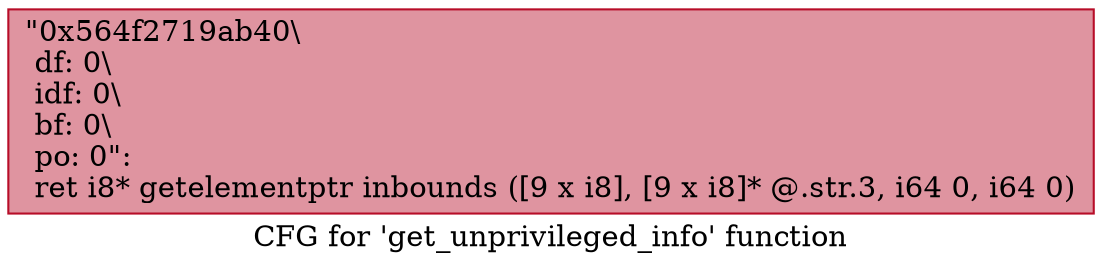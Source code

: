 digraph "CFG for 'get_unprivileged_info' function" {
	label="CFG for 'get_unprivileged_info' function";

	Node0x564f2719ab40 [shape=record,color="#b70d28ff", style=filled, fillcolor="#b70d2870",label="{\"0x564f2719ab40\\\l df: 0\\\l idf: 0\\\l bf: 0\\\l po: 0\":\l  ret i8* getelementptr inbounds ([9 x i8], [9 x i8]* @.str.3, i64 0, i64 0)\l}"];
}
